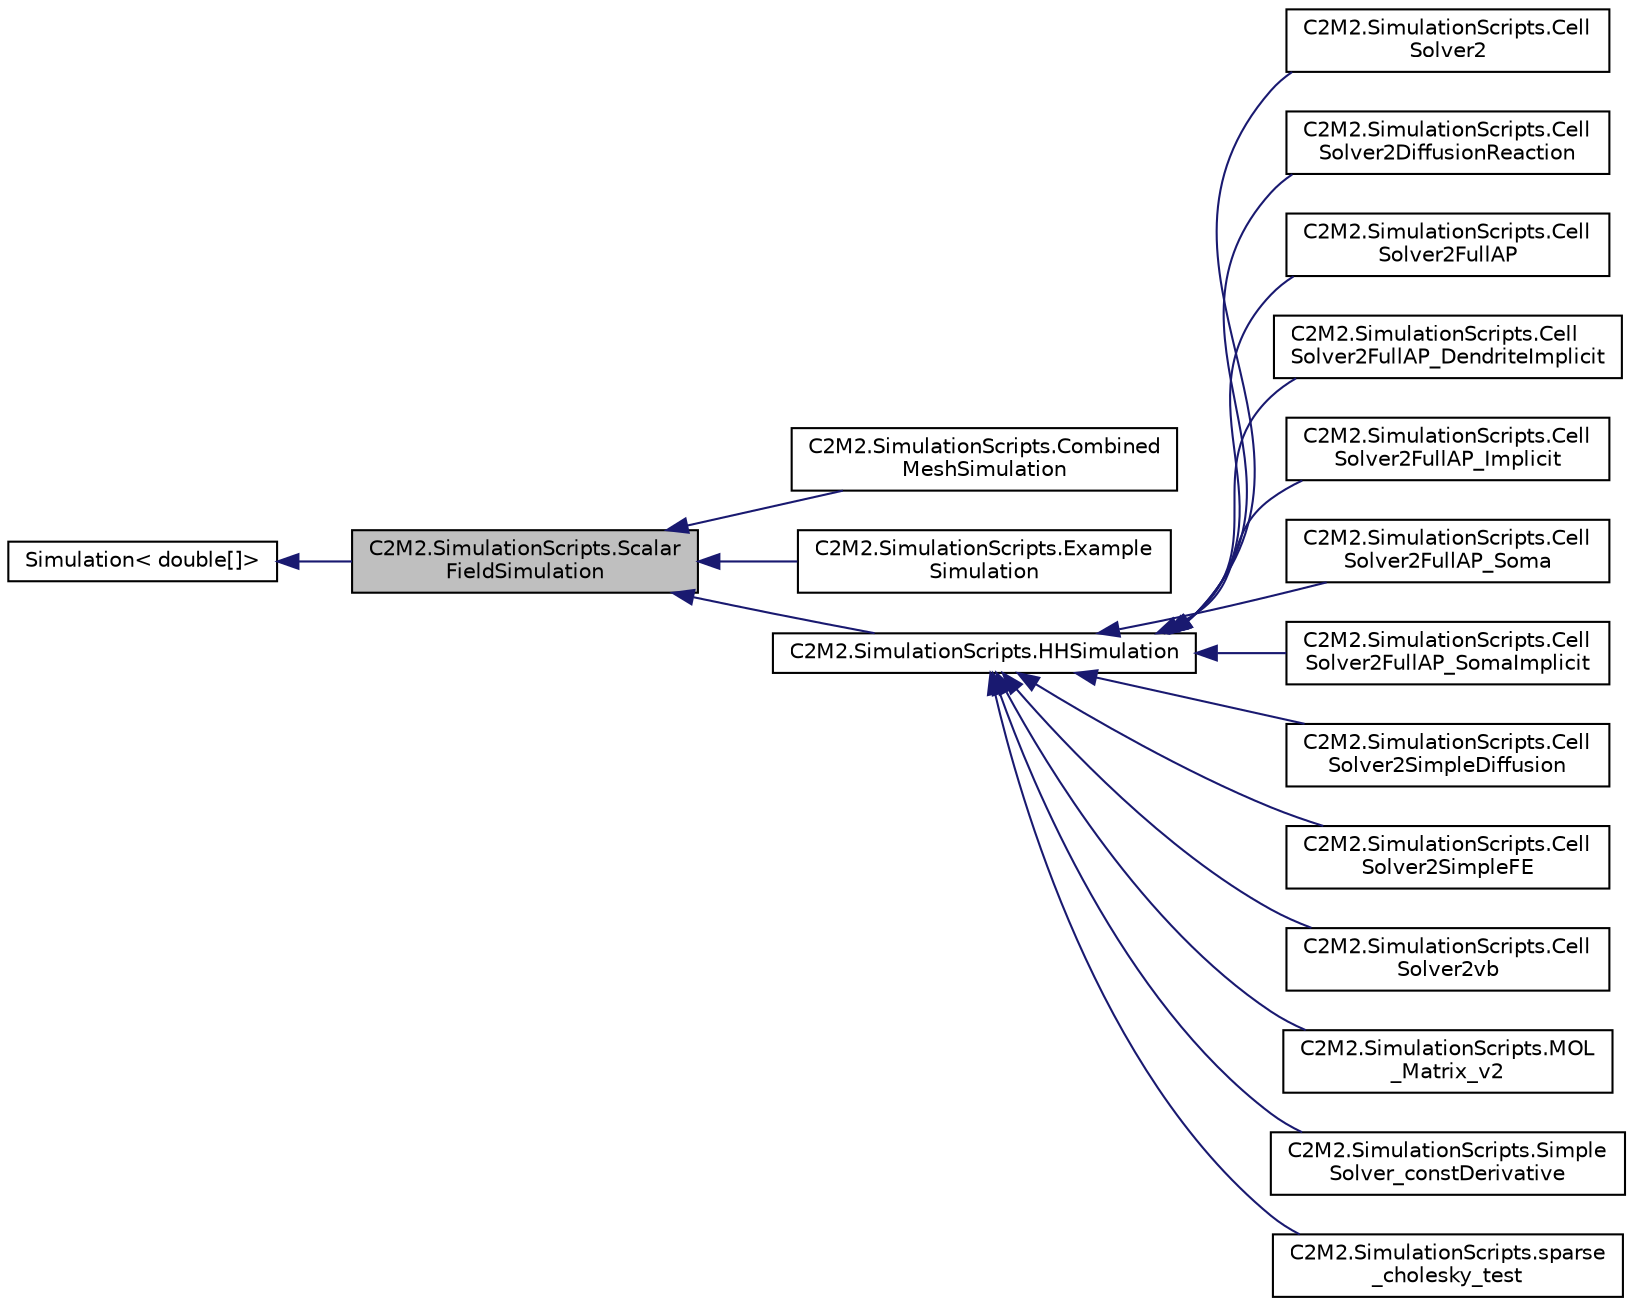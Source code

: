 digraph "C2M2.SimulationScripts.ScalarFieldSimulation"
{
 // LATEX_PDF_SIZE
  edge [fontname="Helvetica",fontsize="10",labelfontname="Helvetica",labelfontsize="10"];
  node [fontname="Helvetica",fontsize="10",shape=record];
  rankdir="LR";
  Node1 [label="C2M2.SimulationScripts.Scalar\lFieldSimulation",height=0.2,width=0.4,color="black", fillcolor="grey75", style="filled", fontcolor="black",tooltip="Simulation of type double[] for visualizing scalar fields on meshes"];
  Node2 -> Node1 [dir="back",color="midnightblue",fontsize="10",style="solid",fontname="Helvetica"];
  Node2 [label="Simulation\< double[]\>",height=0.2,width=0.4,color="black", fillcolor="white", style="filled",URL="$d5/dfa/class_c2_m2_1_1_simulation_scripts_1_1_simulation.html",tooltip=" "];
  Node1 -> Node3 [dir="back",color="midnightblue",fontsize="10",style="solid",fontname="Helvetica"];
  Node3 [label="C2M2.SimulationScripts.Combined\lMeshSimulation",height=0.2,width=0.4,color="black", fillcolor="white", style="filled",URL="$dc/dd9/class_c2_m2_1_1_simulation_scripts_1_1_combined_mesh_simulation.html",tooltip="Run a blank ScalarFieldSimulation using every MeshRenderer childed under this script"];
  Node1 -> Node4 [dir="back",color="midnightblue",fontsize="10",style="solid",fontname="Helvetica"];
  Node4 [label="C2M2.SimulationScripts.Example\lSimulation",height=0.2,width=0.4,color="black", fillcolor="white", style="filled",URL="$d6/d0c/class_c2_m2_1_1_simulation_scripts_1_1_example_simulation.html",tooltip="Given an existing mesh, store a scalar for each vertex. Good for testing interactionf features"];
  Node1 -> Node5 [dir="back",color="midnightblue",fontsize="10",style="solid",fontname="Helvetica"];
  Node5 [label="C2M2.SimulationScripts.HHSimulation",height=0.2,width=0.4,color="black", fillcolor="white", style="filled",URL="$d3/d6d/class_c2_m2_1_1_simulation_scripts_1_1_h_h_simulation.html",tooltip="Read in a map associating 1D neuron vertices to 3D mesh vertices."];
  Node5 -> Node6 [dir="back",color="midnightblue",fontsize="10",style="solid",fontname="Helvetica"];
  Node6 [label="C2M2.SimulationScripts.Cell\lSolver2",height=0.2,width=0.4,color="black", fillcolor="white", style="filled",URL="$db/d74/class_c2_m2_1_1_simulation_scripts_1_1_cell_solver2.html",tooltip=" "];
  Node5 -> Node7 [dir="back",color="midnightblue",fontsize="10",style="solid",fontname="Helvetica"];
  Node7 [label="C2M2.SimulationScripts.Cell\lSolver2DiffusionReaction",height=0.2,width=0.4,color="black", fillcolor="white", style="filled",URL="$dd/deb/class_c2_m2_1_1_simulation_scripts_1_1_cell_solver2_diffusion_reaction.html",tooltip=" "];
  Node5 -> Node8 [dir="back",color="midnightblue",fontsize="10",style="solid",fontname="Helvetica"];
  Node8 [label="C2M2.SimulationScripts.Cell\lSolver2FullAP",height=0.2,width=0.4,color="black", fillcolor="white", style="filled",URL="$d8/d10/class_c2_m2_1_1_simulation_scripts_1_1_cell_solver2_full_a_p.html",tooltip=" "];
  Node5 -> Node9 [dir="back",color="midnightblue",fontsize="10",style="solid",fontname="Helvetica"];
  Node9 [label="C2M2.SimulationScripts.Cell\lSolver2FullAP_DendriteImplicit",height=0.2,width=0.4,color="black", fillcolor="white", style="filled",URL="$dc/dec/class_c2_m2_1_1_simulation_scripts_1_1_cell_solver2_full_a_p___dendrite_implicit.html",tooltip=" "];
  Node5 -> Node10 [dir="back",color="midnightblue",fontsize="10",style="solid",fontname="Helvetica"];
  Node10 [label="C2M2.SimulationScripts.Cell\lSolver2FullAP_Implicit",height=0.2,width=0.4,color="black", fillcolor="white", style="filled",URL="$d0/d4f/class_c2_m2_1_1_simulation_scripts_1_1_cell_solver2_full_a_p___implicit.html",tooltip=" "];
  Node5 -> Node11 [dir="back",color="midnightblue",fontsize="10",style="solid",fontname="Helvetica"];
  Node11 [label="C2M2.SimulationScripts.Cell\lSolver2FullAP_Soma",height=0.2,width=0.4,color="black", fillcolor="white", style="filled",URL="$d0/d29/class_c2_m2_1_1_simulation_scripts_1_1_cell_solver2_full_a_p___soma.html",tooltip=" "];
  Node5 -> Node12 [dir="back",color="midnightblue",fontsize="10",style="solid",fontname="Helvetica"];
  Node12 [label="C2M2.SimulationScripts.Cell\lSolver2FullAP_SomaImplicit",height=0.2,width=0.4,color="black", fillcolor="white", style="filled",URL="$df/dc2/class_c2_m2_1_1_simulation_scripts_1_1_cell_solver2_full_a_p___soma_implicit.html",tooltip=" "];
  Node5 -> Node13 [dir="back",color="midnightblue",fontsize="10",style="solid",fontname="Helvetica"];
  Node13 [label="C2M2.SimulationScripts.Cell\lSolver2SimpleDiffusion",height=0.2,width=0.4,color="black", fillcolor="white", style="filled",URL="$dc/d32/class_c2_m2_1_1_simulation_scripts_1_1_cell_solver2_simple_diffusion.html",tooltip=" "];
  Node5 -> Node14 [dir="back",color="midnightblue",fontsize="10",style="solid",fontname="Helvetica"];
  Node14 [label="C2M2.SimulationScripts.Cell\lSolver2SimpleFE",height=0.2,width=0.4,color="black", fillcolor="white", style="filled",URL="$df/d49/class_c2_m2_1_1_simulation_scripts_1_1_cell_solver2_simple_f_e.html",tooltip=" "];
  Node5 -> Node15 [dir="back",color="midnightblue",fontsize="10",style="solid",fontname="Helvetica"];
  Node15 [label="C2M2.SimulationScripts.Cell\lSolver2vb",height=0.2,width=0.4,color="black", fillcolor="white", style="filled",URL="$d2/d3e/class_c2_m2_1_1_simulation_scripts_1_1_cell_solver2vb.html",tooltip=" "];
  Node5 -> Node16 [dir="back",color="midnightblue",fontsize="10",style="solid",fontname="Helvetica"];
  Node16 [label="C2M2.SimulationScripts.MOL\l_Matrix_v2",height=0.2,width=0.4,color="black", fillcolor="white", style="filled",URL="$d1/d8d/class_c2_m2_1_1_simulation_scripts_1_1_m_o_l___matrix__v2.html",tooltip="Solve Hodkin-Huxley equations using Method of Lines on a 1D rod"];
  Node5 -> Node17 [dir="back",color="midnightblue",fontsize="10",style="solid",fontname="Helvetica"];
  Node17 [label="C2M2.SimulationScripts.Simple\lSolver_constDerivative",height=0.2,width=0.4,color="black", fillcolor="white", style="filled",URL="$d2/dd4/class_c2_m2_1_1_simulation_scripts_1_1_simple_solver__const_derivative.html",tooltip=" "];
  Node5 -> Node18 [dir="back",color="midnightblue",fontsize="10",style="solid",fontname="Helvetica"];
  Node18 [label="C2M2.SimulationScripts.sparse\l_cholesky_test",height=0.2,width=0.4,color="black", fillcolor="white", style="filled",URL="$de/d07/class_c2_m2_1_1_simulation_scripts_1_1sparse__cholesky__test.html",tooltip=" "];
}

